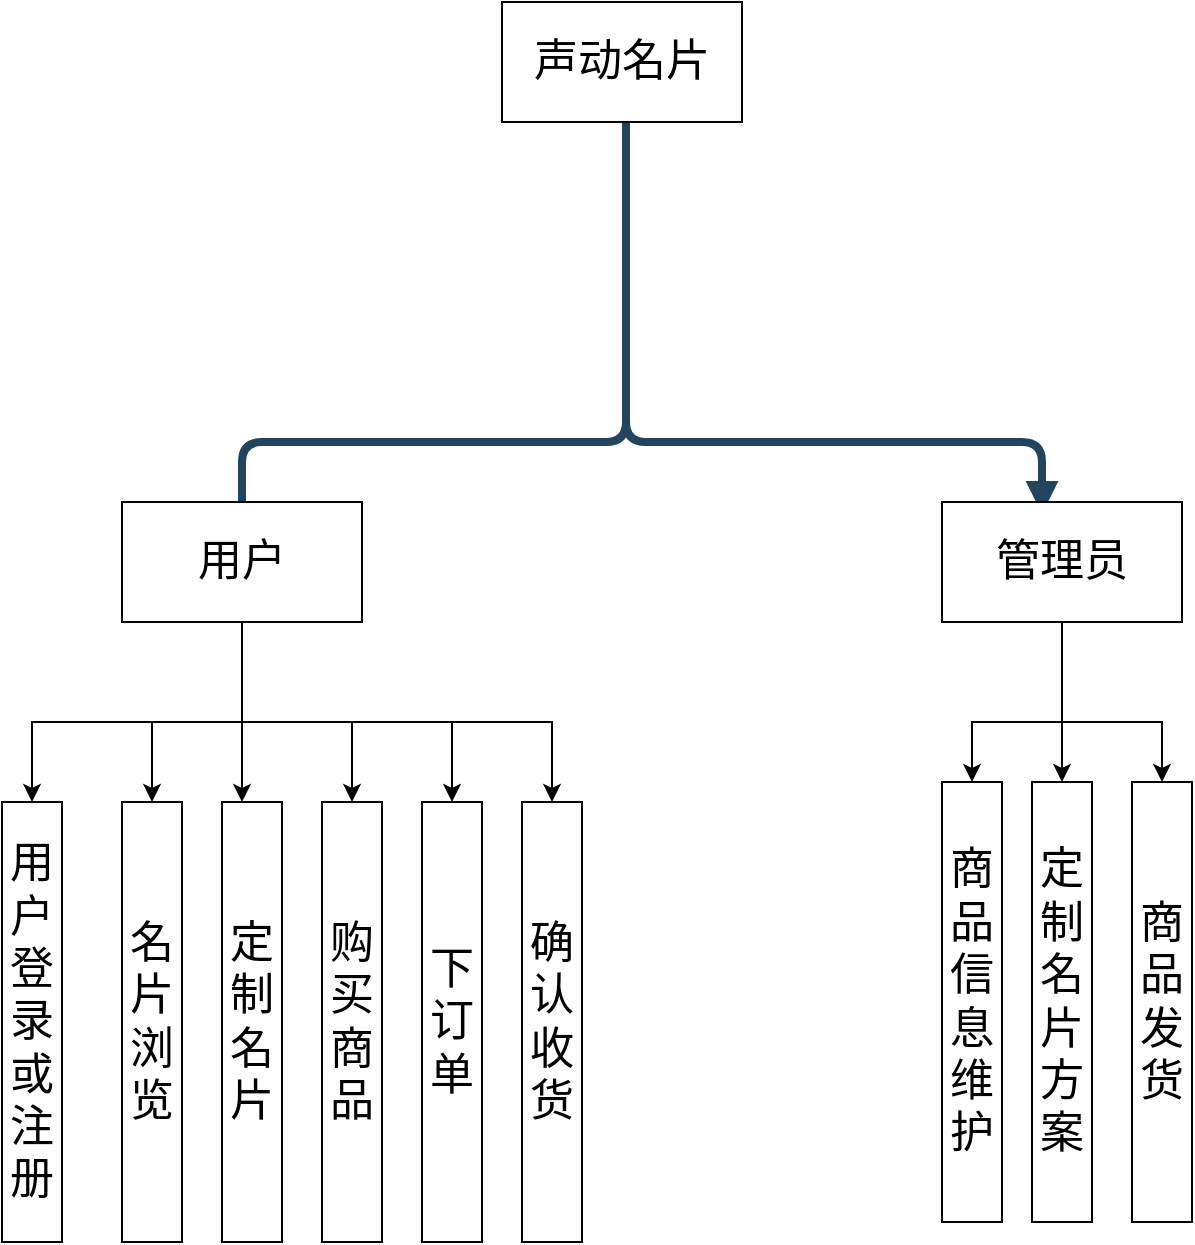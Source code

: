 <mxfile version="14.5.10" type="github">
  <diagram name="Page-1" id="97916047-d0de-89f5-080d-49f4d83e522f">
    <mxGraphModel dx="1561" dy="864" grid="1" gridSize="10" guides="1" tooltips="1" connect="1" arrows="1" fold="1" page="1" pageScale="1.5" pageWidth="1169" pageHeight="827" background="#ffffff" math="0" shadow="0">
      <root>
        <mxCell id="0" />
        <mxCell id="1" parent="0" />
        <mxCell id="34" value="" style="edgeStyle=elbowEdgeStyle;elbow=vertical;strokeWidth=4;endArrow=block;endFill=1;fontStyle=1;strokeColor=#23445D;" parent="1" edge="1">
          <mxGeometry x="22" y="165.5" width="100" height="100" as="geometry">
            <mxPoint x="772" y="405.5" as="sourcePoint" />
            <mxPoint x="580" y="626" as="targetPoint" />
            <Array as="points">
              <mxPoint x="610" y="580" />
            </Array>
          </mxGeometry>
        </mxCell>
        <mxCell id="37" value="" style="edgeStyle=elbowEdgeStyle;elbow=vertical;strokeWidth=4;endArrow=block;endFill=1;fontStyle=1;strokeColor=#23445D;" parent="1" edge="1">
          <mxGeometry x="22" y="165.5" width="100" height="100" as="geometry">
            <mxPoint x="772" y="405.5" as="sourcePoint" />
            <mxPoint x="980" y="616" as="targetPoint" />
            <Array as="points">
              <mxPoint x="980" y="580" />
              <mxPoint x="972" y="555.5" />
            </Array>
          </mxGeometry>
        </mxCell>
        <mxCell id="-UyBQ6mtLS-5FziphjKj-93" value="" style="edgeStyle=orthogonalEdgeStyle;rounded=0;orthogonalLoop=1;jettySize=auto;html=1;" edge="1" parent="1" source="-UyBQ6mtLS-5FziphjKj-55">
          <mxGeometry relative="1" as="geometry">
            <mxPoint x="990" y="750" as="targetPoint" />
          </mxGeometry>
        </mxCell>
        <mxCell id="-UyBQ6mtLS-5FziphjKj-55" value="&lt;font style=&quot;font-size: 22px&quot;&gt;管理员&lt;/font&gt;" style="whiteSpace=wrap;html=1;" vertex="1" parent="1">
          <mxGeometry x="930" y="610" width="120" height="60" as="geometry" />
        </mxCell>
        <mxCell id="-UyBQ6mtLS-5FziphjKj-56" value="&lt;font style=&quot;font-size: 22px&quot;&gt;声动名片&lt;/font&gt;" style="whiteSpace=wrap;html=1;" vertex="1" parent="1">
          <mxGeometry x="710" y="360" width="120" height="60" as="geometry" />
        </mxCell>
        <mxCell id="-UyBQ6mtLS-5FziphjKj-64" value="" style="edgeStyle=orthogonalEdgeStyle;rounded=0;orthogonalLoop=1;jettySize=auto;html=1;" edge="1" parent="1" source="-UyBQ6mtLS-5FziphjKj-57">
          <mxGeometry relative="1" as="geometry">
            <mxPoint x="580" y="760" as="targetPoint" />
          </mxGeometry>
        </mxCell>
        <mxCell id="-UyBQ6mtLS-5FziphjKj-57" value="&lt;font style=&quot;font-size: 22px&quot;&gt;用户&lt;/font&gt;" style="whiteSpace=wrap;html=1;" vertex="1" parent="1">
          <mxGeometry x="520" y="610" width="120" height="60" as="geometry" />
        </mxCell>
        <mxCell id="-UyBQ6mtLS-5FziphjKj-66" value="&lt;font style=&quot;font-size: 22px&quot;&gt;用户登录或注册&lt;/font&gt;" style="whiteSpace=wrap;html=1;" vertex="1" parent="1">
          <mxGeometry x="460" y="760" width="30" height="220" as="geometry" />
        </mxCell>
        <mxCell id="-UyBQ6mtLS-5FziphjKj-81" value="&lt;font style=&quot;font-size: 22px&quot;&gt;名片浏览&lt;/font&gt;" style="whiteSpace=wrap;html=1;" vertex="1" parent="1">
          <mxGeometry x="520" y="760" width="30" height="220" as="geometry" />
        </mxCell>
        <mxCell id="-UyBQ6mtLS-5FziphjKj-82" value="&lt;font style=&quot;font-size: 22px&quot;&gt;下订单&lt;/font&gt;" style="whiteSpace=wrap;html=1;" vertex="1" parent="1">
          <mxGeometry x="670" y="760" width="30" height="220" as="geometry" />
        </mxCell>
        <mxCell id="-UyBQ6mtLS-5FziphjKj-83" value="&lt;font style=&quot;font-size: 22px&quot;&gt;购买商品&lt;/font&gt;" style="whiteSpace=wrap;html=1;" vertex="1" parent="1">
          <mxGeometry x="620" y="760" width="30" height="220" as="geometry" />
        </mxCell>
        <mxCell id="-UyBQ6mtLS-5FziphjKj-84" value="&lt;font style=&quot;font-size: 22px&quot;&gt;定制名片&lt;/font&gt;" style="whiteSpace=wrap;html=1;" vertex="1" parent="1">
          <mxGeometry x="570" y="760" width="30" height="220" as="geometry" />
        </mxCell>
        <mxCell id="-UyBQ6mtLS-5FziphjKj-85" value="&lt;font style=&quot;font-size: 22px&quot;&gt;确认收货&lt;/font&gt;" style="whiteSpace=wrap;html=1;" vertex="1" parent="1">
          <mxGeometry x="720" y="760" width="30" height="220" as="geometry" />
        </mxCell>
        <mxCell id="-UyBQ6mtLS-5FziphjKj-87" value="" style="edgeStyle=orthogonalEdgeStyle;rounded=0;orthogonalLoop=1;jettySize=auto;html=1;entryX=0.5;entryY=0;entryDx=0;entryDy=0;" edge="1" parent="1" target="-UyBQ6mtLS-5FziphjKj-83">
          <mxGeometry relative="1" as="geometry">
            <mxPoint x="580" y="720" as="sourcePoint" />
            <mxPoint x="590" y="770" as="targetPoint" />
            <Array as="points">
              <mxPoint x="590" y="720" />
              <mxPoint x="635" y="720" />
            </Array>
          </mxGeometry>
        </mxCell>
        <mxCell id="-UyBQ6mtLS-5FziphjKj-88" value="" style="edgeStyle=orthogonalEdgeStyle;rounded=0;orthogonalLoop=1;jettySize=auto;html=1;entryX=0.5;entryY=0;entryDx=0;entryDy=0;" edge="1" parent="1">
          <mxGeometry relative="1" as="geometry">
            <mxPoint x="630" y="720" as="sourcePoint" />
            <mxPoint x="685" y="760" as="targetPoint" />
            <Array as="points">
              <mxPoint x="640" y="720" />
              <mxPoint x="685" y="720" />
            </Array>
          </mxGeometry>
        </mxCell>
        <mxCell id="-UyBQ6mtLS-5FziphjKj-89" value="" style="edgeStyle=orthogonalEdgeStyle;rounded=0;orthogonalLoop=1;jettySize=auto;html=1;entryX=0.5;entryY=0;entryDx=0;entryDy=0;" edge="1" parent="1">
          <mxGeometry relative="1" as="geometry">
            <mxPoint x="680" y="720" as="sourcePoint" />
            <mxPoint x="735" y="760" as="targetPoint" />
            <Array as="points">
              <mxPoint x="690" y="720" />
              <mxPoint x="735" y="720" />
            </Array>
          </mxGeometry>
        </mxCell>
        <mxCell id="-UyBQ6mtLS-5FziphjKj-90" value="" style="edgeStyle=orthogonalEdgeStyle;rounded=0;orthogonalLoop=1;jettySize=auto;html=1;entryX=0.5;entryY=0;entryDx=0;entryDy=0;" edge="1" parent="1">
          <mxGeometry relative="1" as="geometry">
            <mxPoint x="580" y="720" as="sourcePoint" />
            <mxPoint x="535" y="760" as="targetPoint" />
            <Array as="points">
              <mxPoint x="490" y="720" />
              <mxPoint x="535" y="720" />
            </Array>
          </mxGeometry>
        </mxCell>
        <mxCell id="-UyBQ6mtLS-5FziphjKj-91" value="" style="edgeStyle=orthogonalEdgeStyle;rounded=0;orthogonalLoop=1;jettySize=auto;html=1;entryX=0.5;entryY=0;entryDx=0;entryDy=0;" edge="1" parent="1">
          <mxGeometry relative="1" as="geometry">
            <mxPoint x="500" y="720" as="sourcePoint" />
            <mxPoint x="475" y="760" as="targetPoint" />
            <Array as="points">
              <mxPoint x="475" y="720" />
            </Array>
          </mxGeometry>
        </mxCell>
        <mxCell id="-UyBQ6mtLS-5FziphjKj-94" value="&lt;span style=&quot;font-size: 22px&quot;&gt;商品信息维护&lt;/span&gt;&lt;span style=&quot;color: rgba(0 , 0 , 0 , 0) ; font-family: monospace ; font-size: 0px&quot;&gt;%3CmxGraphModel%3E%3Croot%3E%3CmxCell%20id%3D%220%22%2F%3E%3CmxCell%20id%3D%221%22%20parent%3D%220%22%2F%3E%3CmxCell%20id%3D%222%22%20value%3D%22%26lt%3Bfont%20style%3D%26quot%3Bfont-size%3A%2022px%26quot%3B%26gt%3B%E7%94%A8%E6%88%B7%E7%99%BB%E5%BD%95%E6%88%96%E6%B3%A8%E5%86%8C%26lt%3B%2Ffont%26gt%3B%22%20style%3D%22whiteSpace%3Dwrap%3Bhtml%3D1%3B%22%20vertex%3D%221%22%20parent%3D%221%22%3E%3CmxGeometry%20x%3D%22460%22%20y%3D%22760%22%20width%3D%2230%22%20height%3D%22220%22%20as%3D%22geometry%22%2F%3E%3C%2FmxCell%3E%3C%2Froot%3E%3C%2FmxGraphModel%3E&lt;/span&gt;" style="whiteSpace=wrap;html=1;" vertex="1" parent="1">
          <mxGeometry x="930" y="750" width="30" height="220" as="geometry" />
        </mxCell>
        <mxCell id="-UyBQ6mtLS-5FziphjKj-95" value="&lt;span style=&quot;font-size: 22px&quot;&gt;定制名片方案&lt;/span&gt;" style="whiteSpace=wrap;html=1;" vertex="1" parent="1">
          <mxGeometry x="975" y="750" width="30" height="220" as="geometry" />
        </mxCell>
        <mxCell id="-UyBQ6mtLS-5FziphjKj-96" value="&lt;span style=&quot;font-size: 22px&quot;&gt;商品发货&lt;/span&gt;" style="whiteSpace=wrap;html=1;" vertex="1" parent="1">
          <mxGeometry x="1025" y="750" width="30" height="220" as="geometry" />
        </mxCell>
        <mxCell id="-UyBQ6mtLS-5FziphjKj-99" value="" style="edgeStyle=orthogonalEdgeStyle;rounded=0;orthogonalLoop=1;jettySize=auto;html=1;entryX=0.5;entryY=0;entryDx=0;entryDy=0;" edge="1" parent="1" target="-UyBQ6mtLS-5FziphjKj-96">
          <mxGeometry relative="1" as="geometry">
            <mxPoint x="990" y="720" as="sourcePoint" />
            <mxPoint x="1000" y="760" as="targetPoint" />
            <Array as="points">
              <mxPoint x="1000" y="720" />
              <mxPoint x="1040" y="720" />
            </Array>
          </mxGeometry>
        </mxCell>
        <mxCell id="-UyBQ6mtLS-5FziphjKj-100" value="" style="edgeStyle=orthogonalEdgeStyle;rounded=0;orthogonalLoop=1;jettySize=auto;html=1;entryX=0.5;entryY=0;entryDx=0;entryDy=0;" edge="1" parent="1" target="-UyBQ6mtLS-5FziphjKj-94">
          <mxGeometry relative="1" as="geometry">
            <mxPoint x="990" y="710" as="sourcePoint" />
            <mxPoint x="1050" y="760" as="targetPoint" />
            <Array as="points">
              <mxPoint x="990" y="730" />
              <mxPoint x="990" y="720" />
              <mxPoint x="945" y="720" />
            </Array>
          </mxGeometry>
        </mxCell>
      </root>
    </mxGraphModel>
  </diagram>
</mxfile>

